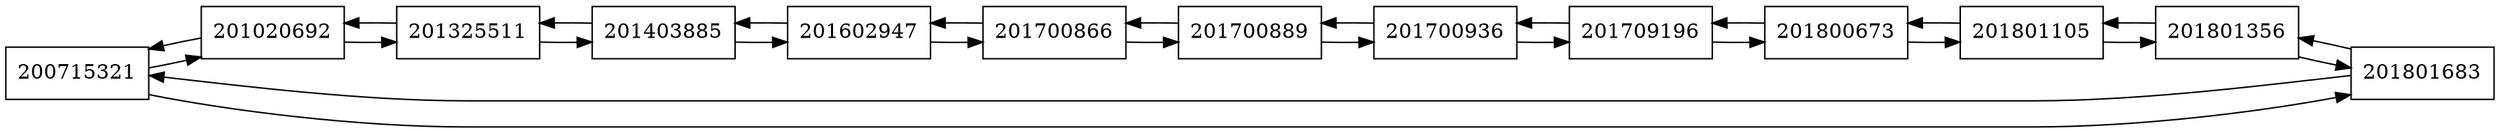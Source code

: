 digraph lista{
rankdir=LR;
node[shape = record];
nodo0[label="200715321"];
nodo1[label="201020692"];
nodo2[label="201325511"];
nodo3[label="201403885"];
nodo4[label="201602947"];
nodo5[label="201700866"];
nodo6[label="201700889"];
nodo7[label="201700936"];
nodo8[label="201709196"];
nodo9[label="201800673"];
nodo10[label="201801105"];
nodo11[label="201801356"];
nodo12[label="201801683"];
nodo0->nodo1;
nodo1->nodo0;
nodo1->nodo2;
nodo2->nodo1;
nodo2->nodo3;
nodo3->nodo2;
nodo3->nodo4;
nodo4->nodo3;
nodo4->nodo5;
nodo5->nodo4;
nodo5->nodo6;
nodo6->nodo5;
nodo6->nodo7;
nodo7->nodo6;
nodo7->nodo8;
nodo8->nodo7;
nodo8->nodo9;
nodo9->nodo8;
nodo9->nodo10;
nodo10->nodo9;
nodo10->nodo11;
nodo11->nodo10;
nodo11->nodo12;
nodo12->nodo11;
nodo12->nodo0 
nodo0 -> nodo12
}